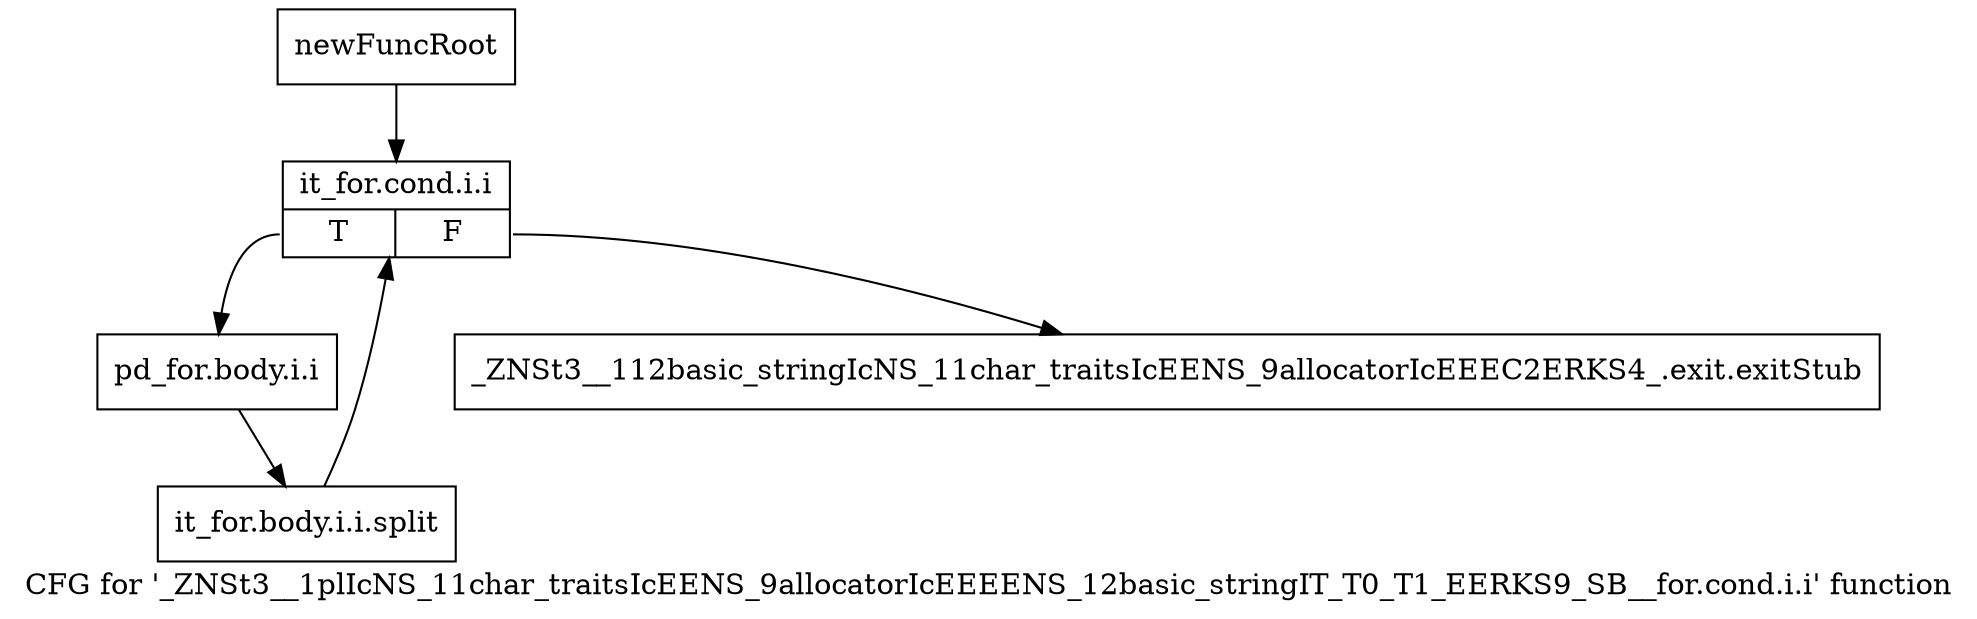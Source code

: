 digraph "CFG for '_ZNSt3__1plIcNS_11char_traitsIcEENS_9allocatorIcEEEENS_12basic_stringIT_T0_T1_EERKS9_SB__for.cond.i.i' function" {
	label="CFG for '_ZNSt3__1plIcNS_11char_traitsIcEENS_9allocatorIcEEEENS_12basic_stringIT_T0_T1_EERKS9_SB__for.cond.i.i' function";

	Node0x8b61820 [shape=record,label="{newFuncRoot}"];
	Node0x8b61820 -> Node0x8b618c0;
	Node0x8b61870 [shape=record,label="{_ZNSt3__112basic_stringIcNS_11char_traitsIcEENS_9allocatorIcEEEC2ERKS4_.exit.exitStub}"];
	Node0x8b618c0 [shape=record,label="{it_for.cond.i.i|{<s0>T|<s1>F}}"];
	Node0x8b618c0:s0 -> Node0x8b61910;
	Node0x8b618c0:s1 -> Node0x8b61870;
	Node0x8b61910 [shape=record,label="{pd_for.body.i.i}"];
	Node0x8b61910 -> Node0xc795760;
	Node0xc795760 [shape=record,label="{it_for.body.i.i.split}"];
	Node0xc795760 -> Node0x8b618c0;
}
